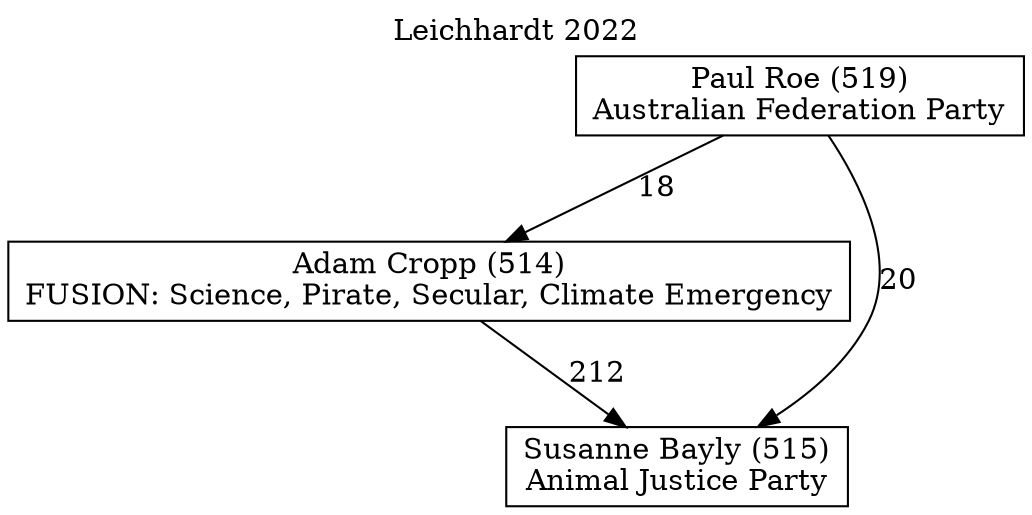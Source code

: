 // House preference flow
digraph "Susanne Bayly (515)_Leichhardt_2022" {
	graph [label="Leichhardt 2022" labelloc=t mclimit=10]
	node [shape=box]
	"Paul Roe (519)" [label="Paul Roe (519)
Australian Federation Party"]
	"Adam Cropp (514)" [label="Adam Cropp (514)
FUSION: Science, Pirate, Secular, Climate Emergency"]
	"Susanne Bayly (515)" [label="Susanne Bayly (515)
Animal Justice Party"]
	"Paul Roe (519)" -> "Susanne Bayly (515)" [label=20]
	"Adam Cropp (514)" -> "Susanne Bayly (515)" [label=212]
	"Paul Roe (519)" -> "Adam Cropp (514)" [label=18]
}
